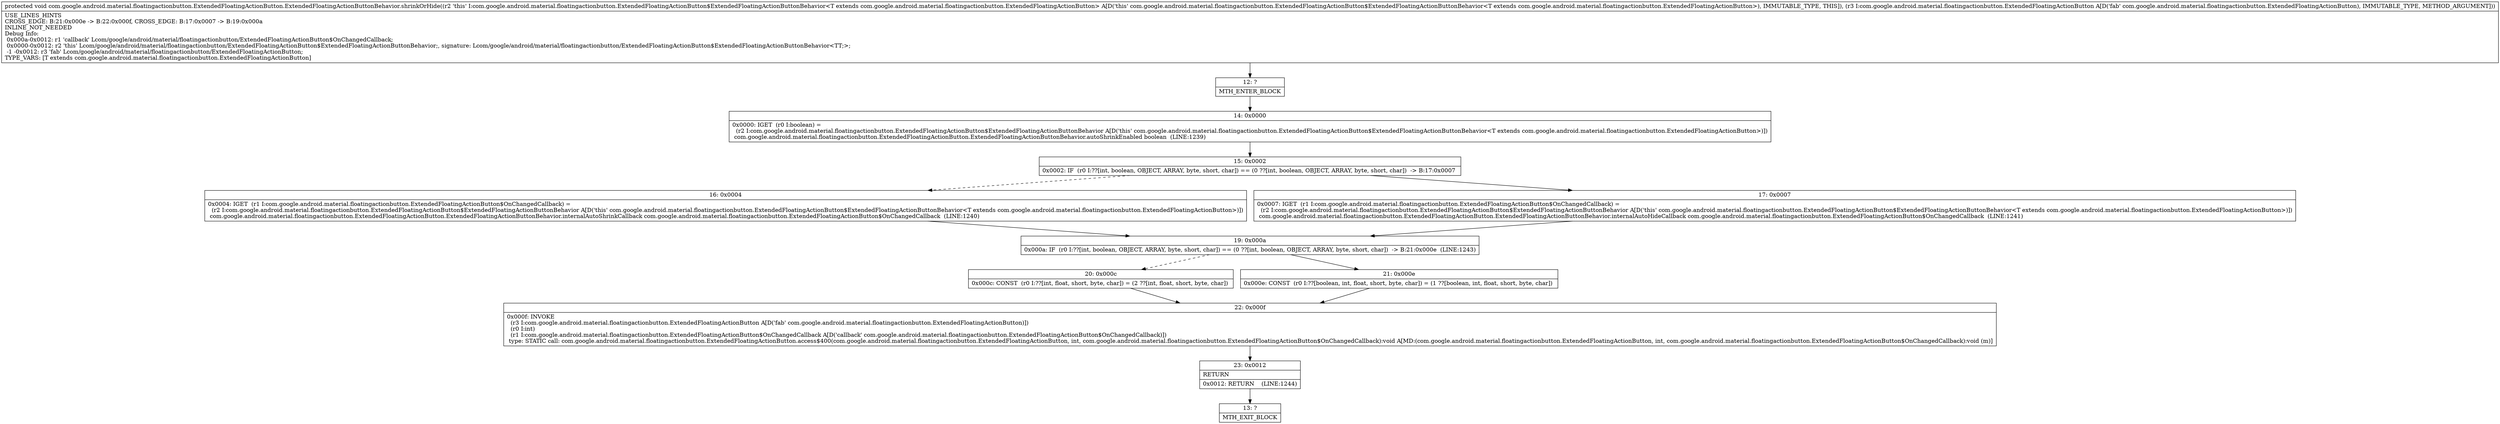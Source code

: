 digraph "CFG forcom.google.android.material.floatingactionbutton.ExtendedFloatingActionButton.ExtendedFloatingActionButtonBehavior.shrinkOrHide(Lcom\/google\/android\/material\/floatingactionbutton\/ExtendedFloatingActionButton;)V" {
Node_12 [shape=record,label="{12\:\ ?|MTH_ENTER_BLOCK\l}"];
Node_14 [shape=record,label="{14\:\ 0x0000|0x0000: IGET  (r0 I:boolean) = \l  (r2 I:com.google.android.material.floatingactionbutton.ExtendedFloatingActionButton$ExtendedFloatingActionButtonBehavior A[D('this' com.google.android.material.floatingactionbutton.ExtendedFloatingActionButton$ExtendedFloatingActionButtonBehavior\<T extends com.google.android.material.floatingactionbutton.ExtendedFloatingActionButton\>)])\l com.google.android.material.floatingactionbutton.ExtendedFloatingActionButton.ExtendedFloatingActionButtonBehavior.autoShrinkEnabled boolean  (LINE:1239)\l}"];
Node_15 [shape=record,label="{15\:\ 0x0002|0x0002: IF  (r0 I:??[int, boolean, OBJECT, ARRAY, byte, short, char]) == (0 ??[int, boolean, OBJECT, ARRAY, byte, short, char])  \-\> B:17:0x0007 \l}"];
Node_16 [shape=record,label="{16\:\ 0x0004|0x0004: IGET  (r1 I:com.google.android.material.floatingactionbutton.ExtendedFloatingActionButton$OnChangedCallback) = \l  (r2 I:com.google.android.material.floatingactionbutton.ExtendedFloatingActionButton$ExtendedFloatingActionButtonBehavior A[D('this' com.google.android.material.floatingactionbutton.ExtendedFloatingActionButton$ExtendedFloatingActionButtonBehavior\<T extends com.google.android.material.floatingactionbutton.ExtendedFloatingActionButton\>)])\l com.google.android.material.floatingactionbutton.ExtendedFloatingActionButton.ExtendedFloatingActionButtonBehavior.internalAutoShrinkCallback com.google.android.material.floatingactionbutton.ExtendedFloatingActionButton$OnChangedCallback  (LINE:1240)\l}"];
Node_19 [shape=record,label="{19\:\ 0x000a|0x000a: IF  (r0 I:??[int, boolean, OBJECT, ARRAY, byte, short, char]) == (0 ??[int, boolean, OBJECT, ARRAY, byte, short, char])  \-\> B:21:0x000e  (LINE:1243)\l}"];
Node_20 [shape=record,label="{20\:\ 0x000c|0x000c: CONST  (r0 I:??[int, float, short, byte, char]) = (2 ??[int, float, short, byte, char]) \l}"];
Node_22 [shape=record,label="{22\:\ 0x000f|0x000f: INVOKE  \l  (r3 I:com.google.android.material.floatingactionbutton.ExtendedFloatingActionButton A[D('fab' com.google.android.material.floatingactionbutton.ExtendedFloatingActionButton)])\l  (r0 I:int)\l  (r1 I:com.google.android.material.floatingactionbutton.ExtendedFloatingActionButton$OnChangedCallback A[D('callback' com.google.android.material.floatingactionbutton.ExtendedFloatingActionButton$OnChangedCallback)])\l type: STATIC call: com.google.android.material.floatingactionbutton.ExtendedFloatingActionButton.access$400(com.google.android.material.floatingactionbutton.ExtendedFloatingActionButton, int, com.google.android.material.floatingactionbutton.ExtendedFloatingActionButton$OnChangedCallback):void A[MD:(com.google.android.material.floatingactionbutton.ExtendedFloatingActionButton, int, com.google.android.material.floatingactionbutton.ExtendedFloatingActionButton$OnChangedCallback):void (m)]\l}"];
Node_23 [shape=record,label="{23\:\ 0x0012|RETURN\l|0x0012: RETURN    (LINE:1244)\l}"];
Node_13 [shape=record,label="{13\:\ ?|MTH_EXIT_BLOCK\l}"];
Node_21 [shape=record,label="{21\:\ 0x000e|0x000e: CONST  (r0 I:??[boolean, int, float, short, byte, char]) = (1 ??[boolean, int, float, short, byte, char]) \l}"];
Node_17 [shape=record,label="{17\:\ 0x0007|0x0007: IGET  (r1 I:com.google.android.material.floatingactionbutton.ExtendedFloatingActionButton$OnChangedCallback) = \l  (r2 I:com.google.android.material.floatingactionbutton.ExtendedFloatingActionButton$ExtendedFloatingActionButtonBehavior A[D('this' com.google.android.material.floatingactionbutton.ExtendedFloatingActionButton$ExtendedFloatingActionButtonBehavior\<T extends com.google.android.material.floatingactionbutton.ExtendedFloatingActionButton\>)])\l com.google.android.material.floatingactionbutton.ExtendedFloatingActionButton.ExtendedFloatingActionButtonBehavior.internalAutoHideCallback com.google.android.material.floatingactionbutton.ExtendedFloatingActionButton$OnChangedCallback  (LINE:1241)\l}"];
MethodNode[shape=record,label="{protected void com.google.android.material.floatingactionbutton.ExtendedFloatingActionButton.ExtendedFloatingActionButtonBehavior.shrinkOrHide((r2 'this' I:com.google.android.material.floatingactionbutton.ExtendedFloatingActionButton$ExtendedFloatingActionButtonBehavior\<T extends com.google.android.material.floatingactionbutton.ExtendedFloatingActionButton\> A[D('this' com.google.android.material.floatingactionbutton.ExtendedFloatingActionButton$ExtendedFloatingActionButtonBehavior\<T extends com.google.android.material.floatingactionbutton.ExtendedFloatingActionButton\>), IMMUTABLE_TYPE, THIS]), (r3 I:com.google.android.material.floatingactionbutton.ExtendedFloatingActionButton A[D('fab' com.google.android.material.floatingactionbutton.ExtendedFloatingActionButton), IMMUTABLE_TYPE, METHOD_ARGUMENT]))  | USE_LINES_HINTS\lCROSS_EDGE: B:21:0x000e \-\> B:22:0x000f, CROSS_EDGE: B:17:0x0007 \-\> B:19:0x000a\lINLINE_NOT_NEEDED\lDebug Info:\l  0x000a\-0x0012: r1 'callback' Lcom\/google\/android\/material\/floatingactionbutton\/ExtendedFloatingActionButton$OnChangedCallback;\l  0x0000\-0x0012: r2 'this' Lcom\/google\/android\/material\/floatingactionbutton\/ExtendedFloatingActionButton$ExtendedFloatingActionButtonBehavior;, signature: Lcom\/google\/android\/material\/floatingactionbutton\/ExtendedFloatingActionButton$ExtendedFloatingActionButtonBehavior\<TT;\>;\l  \-1 \-0x0012: r3 'fab' Lcom\/google\/android\/material\/floatingactionbutton\/ExtendedFloatingActionButton;\lTYPE_VARS: [T extends com.google.android.material.floatingactionbutton.ExtendedFloatingActionButton]\l}"];
MethodNode -> Node_12;Node_12 -> Node_14;
Node_14 -> Node_15;
Node_15 -> Node_16[style=dashed];
Node_15 -> Node_17;
Node_16 -> Node_19;
Node_19 -> Node_20[style=dashed];
Node_19 -> Node_21;
Node_20 -> Node_22;
Node_22 -> Node_23;
Node_23 -> Node_13;
Node_21 -> Node_22;
Node_17 -> Node_19;
}


